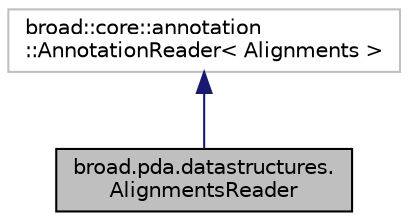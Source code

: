 digraph "broad.pda.datastructures.AlignmentsReader"
{
  edge [fontname="Helvetica",fontsize="10",labelfontname="Helvetica",labelfontsize="10"];
  node [fontname="Helvetica",fontsize="10",shape=record];
  Node1 [label="broad.pda.datastructures.\lAlignmentsReader",height=0.2,width=0.4,color="black", fillcolor="grey75", style="filled" fontcolor="black"];
  Node2 -> Node1 [dir="back",color="midnightblue",fontsize="10",style="solid"];
  Node2 [label="broad::core::annotation\l::AnnotationReader\< Alignments \>",height=0.2,width=0.4,color="grey75", fillcolor="white", style="filled"];
}
